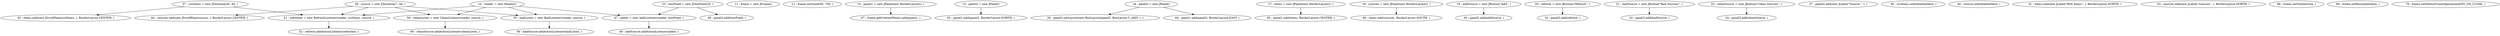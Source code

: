 digraph G {
"10 : reader = new Reader()"
"10 : reader = new Reader()" -> "51 : refresher = new RefreshListener(reader, rssItems, source, )"
"10 : reader = new Reader()" -> "55 : badListen = new BadListener(reader, source, )"
"10 : reader = new Reader()" -> "47 : adder = new AddListener(reader, textField, )"
"10 : reader = new Reader()" -> "59 : cleanListen = new CleanListener(reader, source, )"
"11 : frame = new JFrame()"
"12 : frame.setSize(650, 750, )"
"14 : panel1 = new JPanel(new BorderLayout(), )"
"14 : panel1 = new JPanel(new BorderLayout(), )" -> "67 : frame.getContentPane().add(panel1, )"
"15 : panel2 = new JPanel()"
"15 : panel2 = new JPanel()" -> "63 : panel1.add(panel2, BorderLayout.NORTH, )"
"16 : panel3 = new JPanel()"
"16 : panel3 = new JPanel()" -> "26 : panel3.setLayout(new BoxLayout(panel3, BoxLayout.Y_AXIS, ), )"
"16 : panel3 = new JPanel()" -> "64 : panel1.add(panel3, BorderLayout.EAST, )"
"17 : items = new JPanel(new BorderLayout(), )"
"17 : items = new JPanel(new BorderLayout(), )" -> "65 : panel1.add(items, BorderLayout.CENTER, )"
"18 : sources = new JPanel(new BorderLayout(), )"
"18 : sources = new JPanel(new BorderLayout(), )" -> "66 : items.add(sources, BorderLayout.SOUTH, )"
"19 : addSource = new JButton(\"Add\", )"
"19 : addSource = new JButton(\"Add\", )" -> "29 : panel2.add(addSource, )"
"20 : refresh = new JButton(\"Refresh\", )"
"20 : refresh = new JButton(\"Refresh\", )" -> "32 : panel3.add(refresh, )"
"21 : badSource = new JButton(\"Bad Sources\", )"
"21 : badSource = new JButton(\"Bad Sources\", )" -> "33 : panel3.add(badSource, )"
"22 : cleanSource = new JButton(\"Clean Sources\", )"
"22 : cleanSource = new JButton(\"Clean Sources\", )" -> "34 : panel3.add(cleanSource, )"
"23 : textField = new JTextField(20, )"
"23 : textField = new JTextField(20, )" -> "28 : panel2.add(textField, )"
"23 : textField = new JTextField(20, )" -> "47 : adder = new AddListener(reader, textField, )"
"26 : panel3.setLayout(new BoxLayout(panel3, BoxLayout.Y_AXIS, ), )"
"27 : panel2.add(new JLabel(\"Source:\", ), )"
"28 : panel2.add(textField, )"
"29 : panel2.add(addSource, )"
"32 : panel3.add(refresh, )"
"33 : panel3.add(badSource, )"
"34 : panel3.add(cleanSource, )"
"37 : rssItems = new JTextArea(30, 40, )"
"37 : rssItems = new JTextArea(30, 40, )" -> "42 : items.add(new JScrollPane(rssItems, ), BorderLayout.CENTER, )"
"37 : rssItems = new JTextArea(30, 40, )" -> "51 : refresher = new RefreshListener(reader, rssItems, source, )"
"38 : rssItems.setEditable(false, )"
"39 : source = new JTextArea(7, 40, )"
"39 : source = new JTextArea(7, 40, )" -> "51 : refresher = new RefreshListener(reader, rssItems, source, )"
"39 : source = new JTextArea(7, 40, )" -> "55 : badListen = new BadListener(reader, source, )"
"39 : source = new JTextArea(7, 40, )" -> "59 : cleanListen = new CleanListener(reader, source, )"
"39 : source = new JTextArea(7, 40, )" -> "44 : sources.add(new JScrollPane(source, ), BorderLayout.CENTER, )"
"40 : source.setEditable(false, )"
"41 : items.add(new JLabel(\"RSS Items\", ), BorderLayout.NORTH, )"
"42 : items.add(new JScrollPane(rssItems, ), BorderLayout.CENTER, )"
"43 : sources.add(new JLabel(\"Sources\", ), BorderLayout.NORTH, )"
"44 : sources.add(new JScrollPane(source, ), BorderLayout.CENTER, )"
"47 : adder = new AddListener(reader, textField, )"
"47 : adder = new AddListener(reader, textField, )" -> "48 : addSource.addActionListener(adder, )"
"48 : addSource.addActionListener(adder, )"
"51 : refresher = new RefreshListener(reader, rssItems, source, )"
"51 : refresher = new RefreshListener(reader, rssItems, source, )" -> "52 : refresh.addActionListener(refresher, )"
"52 : refresh.addActionListener(refresher, )"
"55 : badListen = new BadListener(reader, source, )"
"55 : badListen = new BadListener(reader, source, )" -> "56 : badSource.addActionListener(badListen, )"
"56 : badSource.addActionListener(badListen, )"
"59 : cleanListen = new CleanListener(reader, source, )"
"59 : cleanListen = new CleanListener(reader, source, )" -> "60 : cleanSource.addActionListener(cleanListen, )"
"60 : cleanSource.addActionListener(cleanListen, )"
"63 : panel1.add(panel2, BorderLayout.NORTH, )"
"64 : panel1.add(panel3, BorderLayout.EAST, )"
"65 : panel1.add(items, BorderLayout.CENTER, )"
"66 : items.add(sources, BorderLayout.SOUTH, )"
"67 : frame.getContentPane().add(panel1, )"
"68 : frame.setVisible(true, )"
"69 : frame.setResizable(false, )"
"70 : frame.setDefaultCloseOperation(EXIT_ON_CLOSE, )"
}